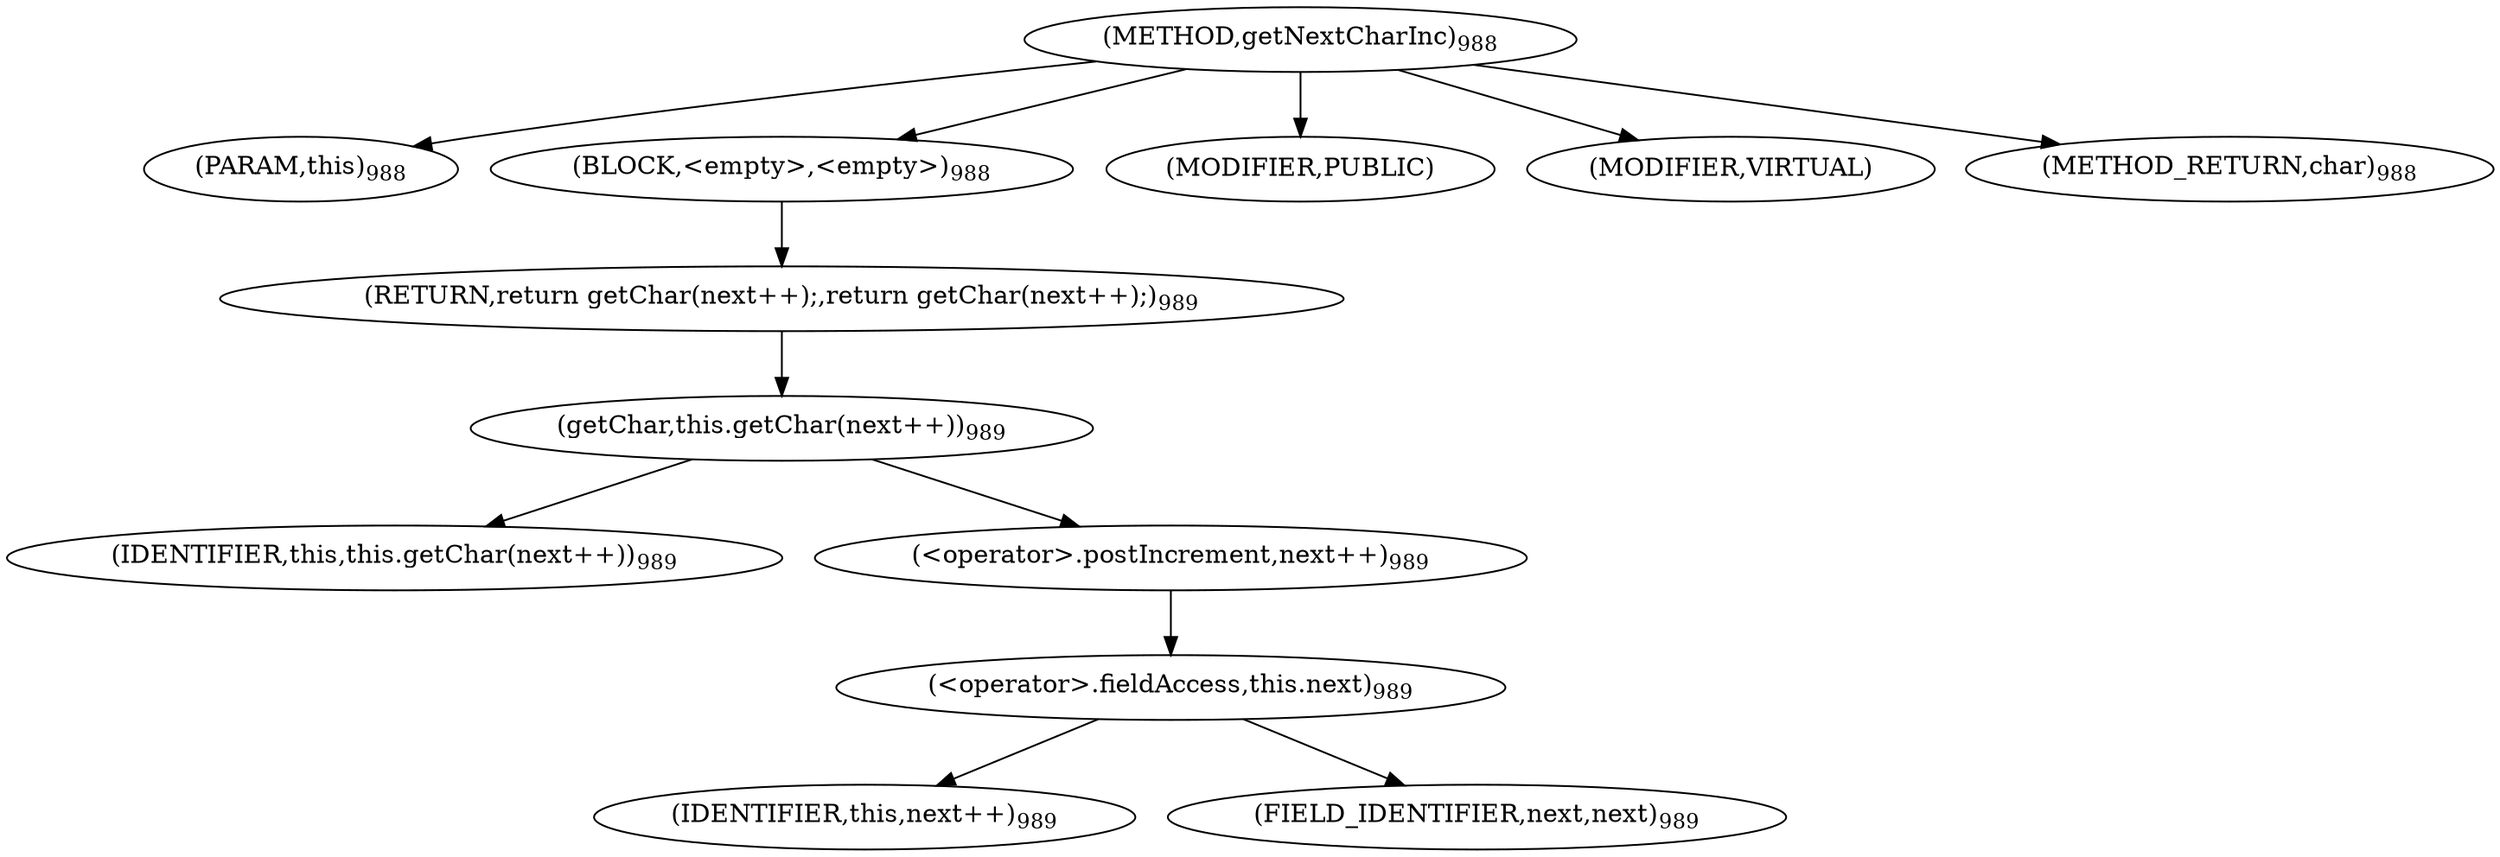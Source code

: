 digraph "getNextCharInc" {  
"2556" [label = <(METHOD,getNextCharInc)<SUB>988</SUB>> ]
"69" [label = <(PARAM,this)<SUB>988</SUB>> ]
"2557" [label = <(BLOCK,&lt;empty&gt;,&lt;empty&gt;)<SUB>988</SUB>> ]
"2558" [label = <(RETURN,return getChar(next++);,return getChar(next++);)<SUB>989</SUB>> ]
"2559" [label = <(getChar,this.getChar(next++))<SUB>989</SUB>> ]
"68" [label = <(IDENTIFIER,this,this.getChar(next++))<SUB>989</SUB>> ]
"2560" [label = <(&lt;operator&gt;.postIncrement,next++)<SUB>989</SUB>> ]
"2561" [label = <(&lt;operator&gt;.fieldAccess,this.next)<SUB>989</SUB>> ]
"2562" [label = <(IDENTIFIER,this,next++)<SUB>989</SUB>> ]
"2563" [label = <(FIELD_IDENTIFIER,next,next)<SUB>989</SUB>> ]
"2564" [label = <(MODIFIER,PUBLIC)> ]
"2565" [label = <(MODIFIER,VIRTUAL)> ]
"2566" [label = <(METHOD_RETURN,char)<SUB>988</SUB>> ]
  "2556" -> "69" 
  "2556" -> "2557" 
  "2556" -> "2564" 
  "2556" -> "2565" 
  "2556" -> "2566" 
  "2557" -> "2558" 
  "2558" -> "2559" 
  "2559" -> "68" 
  "2559" -> "2560" 
  "2560" -> "2561" 
  "2561" -> "2562" 
  "2561" -> "2563" 
}
